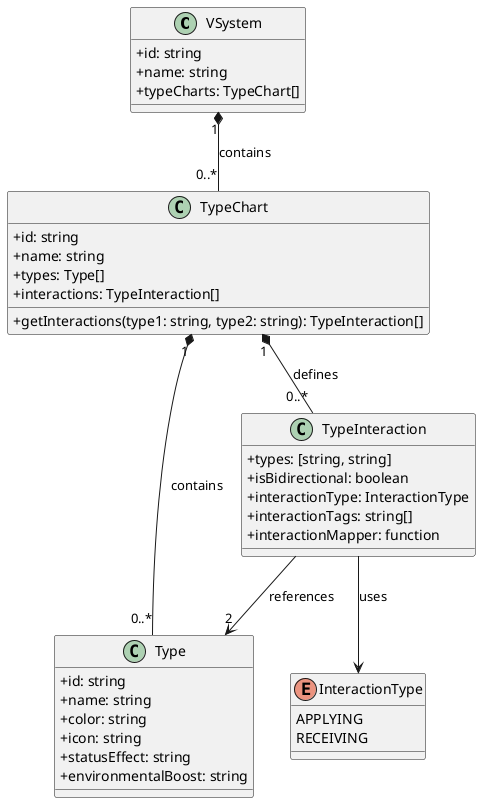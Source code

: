 @startuml

skinparam classAttributeIconSize 0

class VSystem {
  +id: string
  +name: string
  +typeCharts: TypeChart[]
}

class TypeChart {
  +id: string
  +name: string
  +types: Type[]
  +interactions: TypeInteraction[]
  +getInteractions(type1: string, type2: string): TypeInteraction[]
}

class Type {
  +id: string
  +name: string
  +color: string
  +icon: string
  +statusEffect: string
  +environmentalBoost: string
}

class TypeInteraction {
  +types: [string, string]
  +isBidirectional: boolean
  +interactionType: InteractionType
  +interactionTags: string[]
  +interactionMapper: function
}

enum InteractionType {
  APPLYING
  RECEIVING
}

VSystem "1" *-- "0..*" TypeChart : contains
TypeChart "1" *-- "0..*" Type : contains
TypeChart "1" *-- "0..*" TypeInteraction : defines
TypeInteraction --> InteractionType : uses
TypeInteraction --> "2" Type : references

@enduml